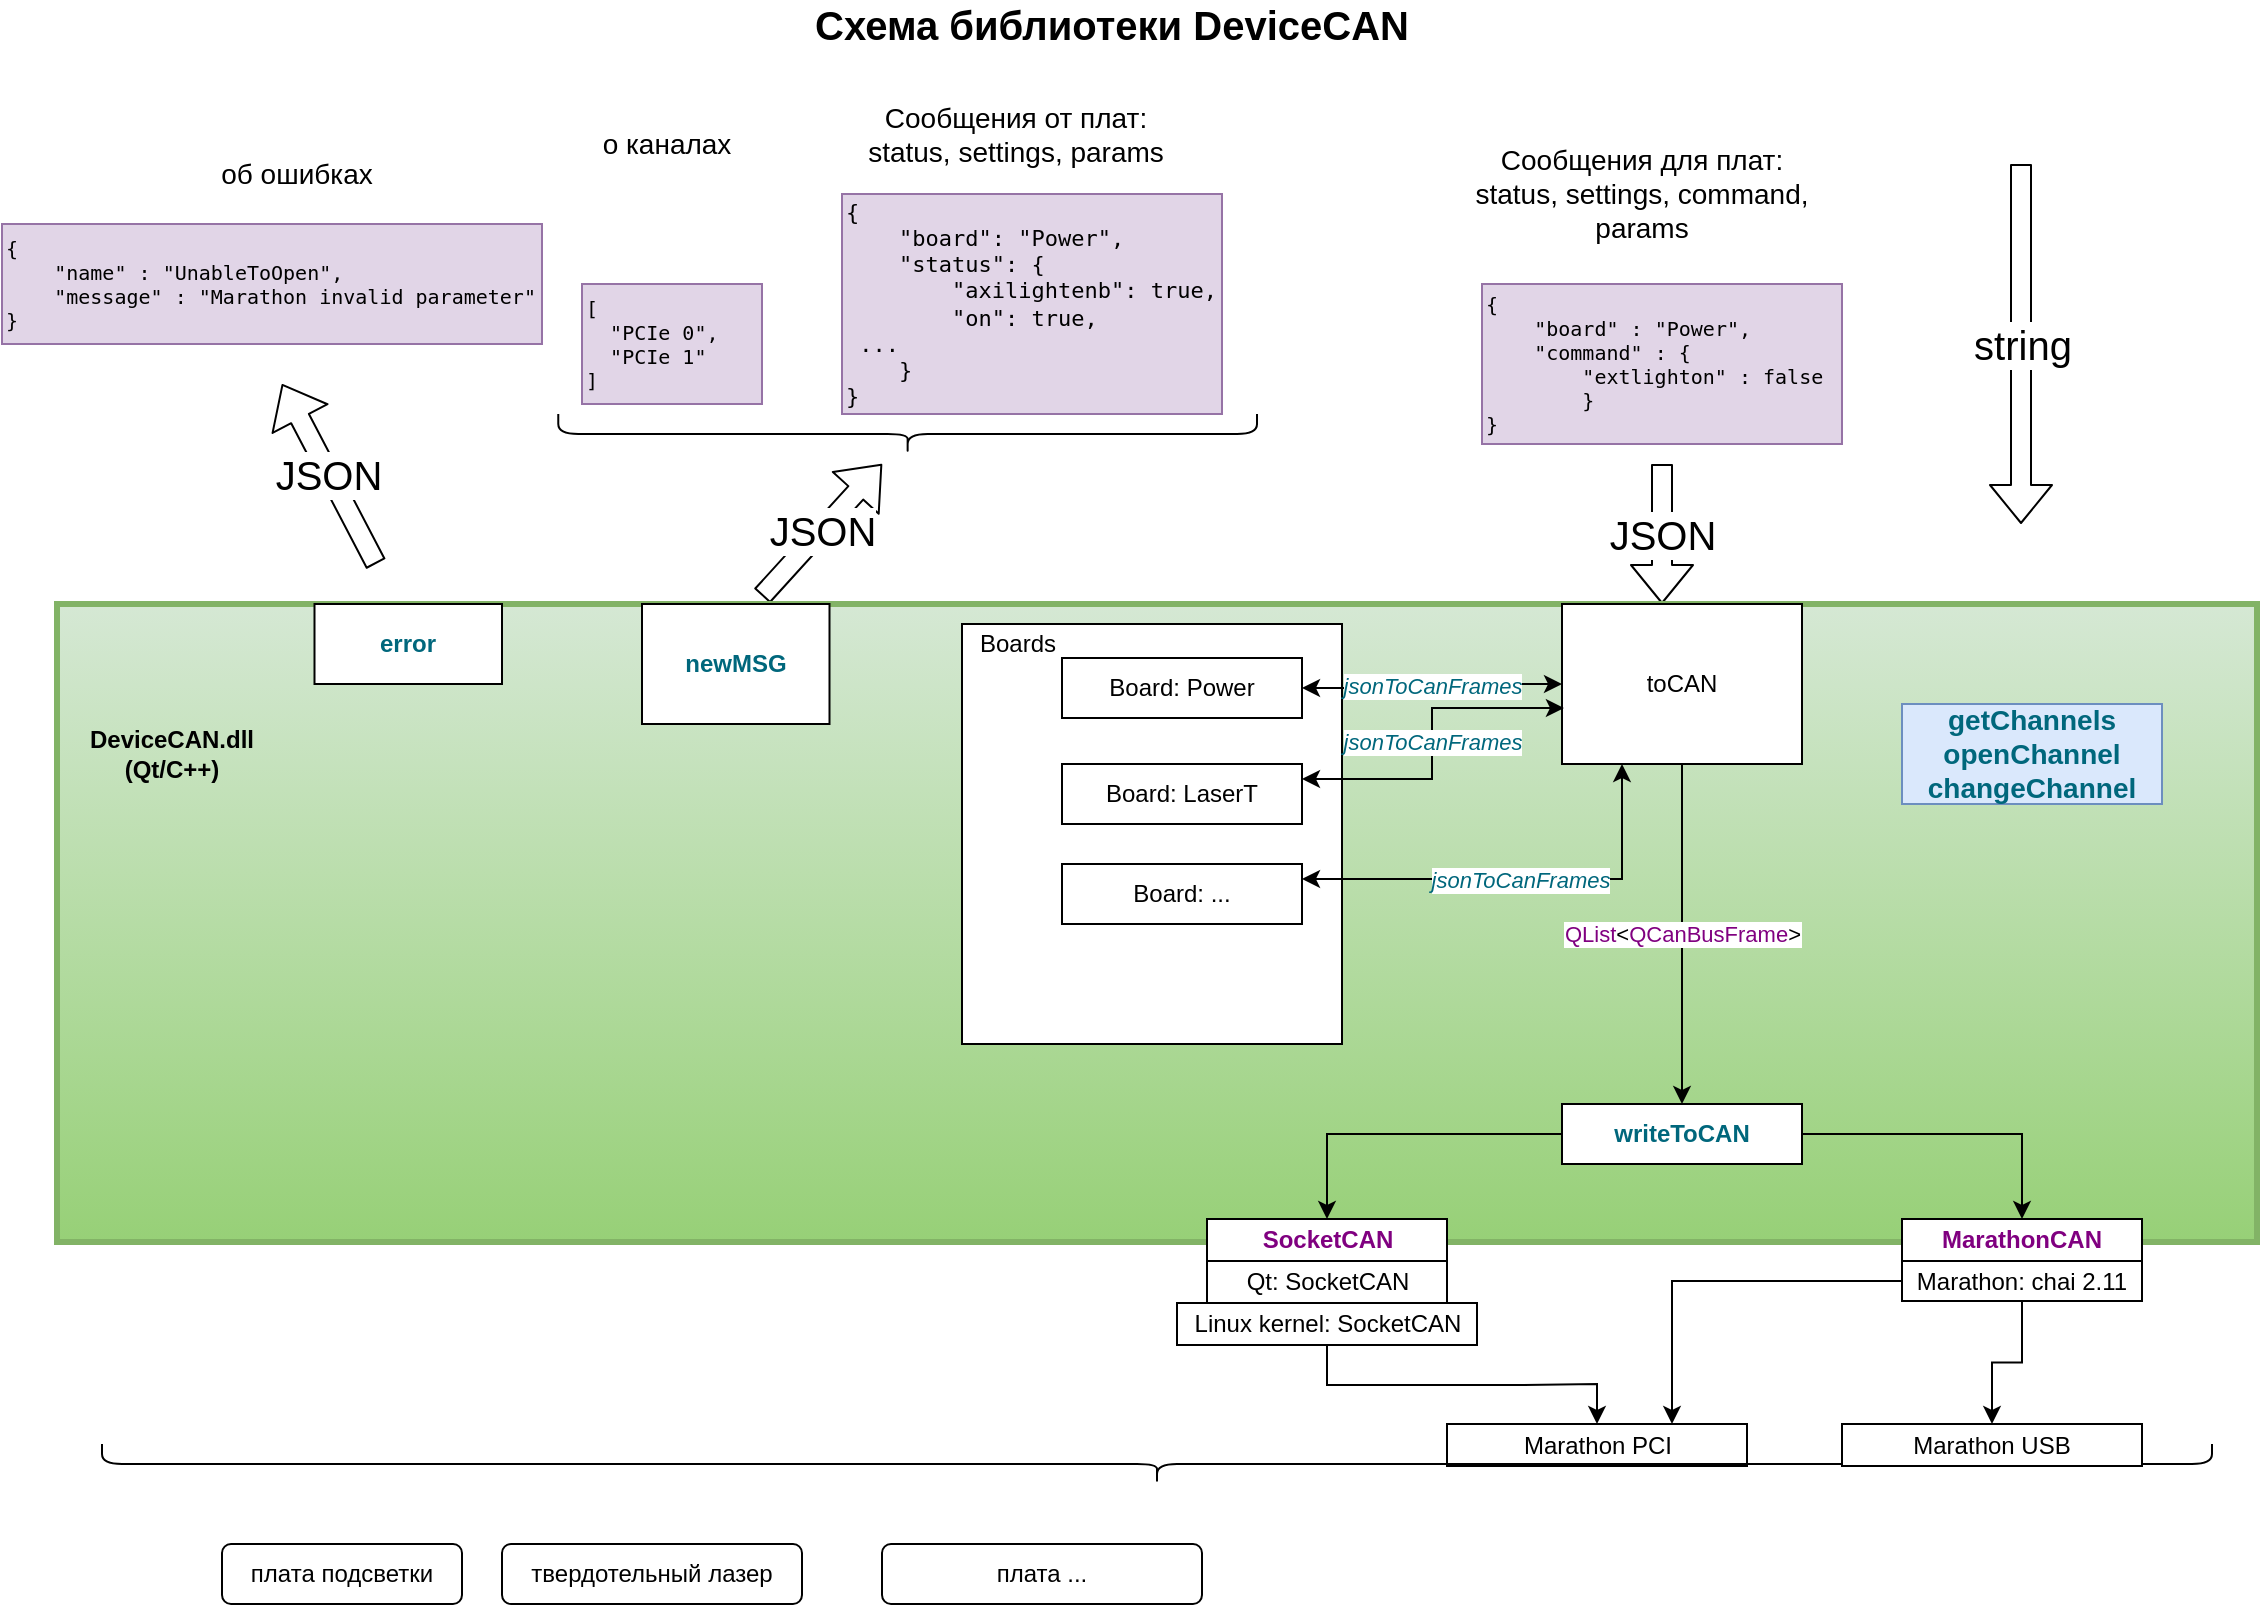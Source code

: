 <mxfile version="14.9.4" type="github">
  <diagram id="o6FBnnh21fnTWob_zk2f" name="Page-1">
    <mxGraphModel dx="1350" dy="764" grid="1" gridSize="10" guides="1" tooltips="1" connect="1" arrows="1" fold="1" page="1" pageScale="1" pageWidth="1169" pageHeight="827" math="0" shadow="0">
      <root>
        <mxCell id="0" />
        <mxCell id="1" parent="0" />
        <mxCell id="WA45sJLJeDe34Si-K1UF-3" value="Схема библиотеки DeviceCAN" style="text;html=1;strokeColor=none;fillColor=none;align=center;verticalAlign=middle;whiteSpace=wrap;rounded=0;fontStyle=1;fontSize=20;" parent="1" vertex="1">
          <mxGeometry x="280" y="20" width="570" height="20" as="geometry" />
        </mxCell>
        <mxCell id="WA45sJLJeDe34Si-K1UF-5" value="JSON" style="shape=flexArrow;endArrow=classic;html=1;fontSize=20;" parent="1" edge="1">
          <mxGeometry width="50" height="50" relative="1" as="geometry">
            <mxPoint x="390" y="316" as="sourcePoint" />
            <mxPoint x="450" y="250" as="targetPoint" />
            <Array as="points" />
          </mxGeometry>
        </mxCell>
        <mxCell id="WA45sJLJeDe34Si-K1UF-11" value="&lt;div style=&quot;font-size: 10px&quot; align=&quot;left&quot;&gt;&lt;pre&gt;&lt;font style=&quot;font-size: 10px&quot;&gt;[&lt;br&gt;&lt;/font&gt;&lt;font style=&quot;font-size: 10px&quot;&gt;&lt;span class=&quot;pl-s&quot;&gt;&lt;span class=&quot;pl-pds&quot;&gt;  &quot;&lt;/span&gt;PCIe 0&lt;span class=&quot;pl-pds&quot;&gt;&quot;&lt;/span&gt;&lt;/span&gt;,&lt;/font&gt;&lt;font style=&quot;font-size: 10px&quot;&gt;&lt;br&gt;&lt;font style=&quot;font-size: 10px&quot;&gt;  &lt;span class=&quot;pl-s&quot;&gt;&lt;span class=&quot;pl-pds&quot;&gt;&quot;&lt;/span&gt;PCIe 1&lt;span class=&quot;pl-pds&quot;&gt;&quot;&lt;/span&gt;&lt;/span&gt;&lt;br&gt;]&lt;/font&gt;&lt;/font&gt;&lt;/pre&gt;&lt;/div&gt;" style="text;html=1;strokeColor=#9673a6;fillColor=#e1d5e7;align=left;verticalAlign=middle;whiteSpace=wrap;rounded=0;fontSize=20;" parent="1" vertex="1">
          <mxGeometry x="300" y="160" width="90" height="60" as="geometry" />
        </mxCell>
        <mxCell id="WA45sJLJeDe34Si-K1UF-13" value="" style="shape=curlyBracket;whiteSpace=wrap;html=1;rounded=1;flipH=1;fontSize=20;rotation=90;" parent="1" vertex="1">
          <mxGeometry x="452.82" y="60.32" width="20" height="349.37" as="geometry" />
        </mxCell>
        <mxCell id="WA45sJLJeDe34Si-K1UF-14" value="&lt;font style=&quot;font-size: 14px&quot;&gt;о каналах&lt;/font&gt;" style="text;html=1;strokeColor=none;fillColor=none;align=center;verticalAlign=middle;whiteSpace=wrap;rounded=0;fontSize=14;" parent="1" vertex="1">
          <mxGeometry x="295" y="65" width="95" height="50" as="geometry" />
        </mxCell>
        <mxCell id="WA45sJLJeDe34Si-K1UF-16" value="&lt;pre style=&quot;font-size: 11px&quot;&gt;&lt;font style=&quot;font-size: 11px&quot;&gt;{&lt;br&gt;    &lt;span class=&quot;pl-s&quot;&gt;&lt;span class=&quot;pl-pds&quot;&gt;&quot;&lt;/span&gt;board&lt;span class=&quot;pl-pds&quot;&gt;&quot;&lt;/span&gt;&lt;/span&gt;: &lt;span class=&quot;pl-s&quot;&gt;&lt;span class=&quot;pl-pds&quot;&gt;&quot;&lt;/span&gt;Power&lt;span class=&quot;pl-pds&quot;&gt;&quot;&lt;/span&gt;&lt;/span&gt;,&lt;br&gt;    &lt;span class=&quot;pl-s&quot;&gt;&lt;span class=&quot;pl-pds&quot;&gt;&quot;&lt;/span&gt;status&lt;span class=&quot;pl-pds&quot;&gt;&quot;&lt;/span&gt;&lt;/span&gt;: {&lt;br&gt;        &lt;span class=&quot;pl-s&quot;&gt;&lt;span class=&quot;pl-pds&quot;&gt;&quot;&lt;/span&gt;axilightenb&lt;span class=&quot;pl-pds&quot;&gt;&quot;&lt;/span&gt;&lt;/span&gt;: &lt;span class=&quot;pl-c1&quot;&gt;true&lt;/span&gt;,&lt;br&gt;        &lt;span class=&quot;pl-s&quot;&gt;&lt;span class=&quot;pl-pds&quot;&gt;&quot;&lt;/span&gt;on&lt;span class=&quot;pl-pds&quot;&gt;&quot;&lt;/span&gt;&lt;/span&gt;: &lt;span class=&quot;pl-c1&quot;&gt;true&lt;/span&gt;,&lt;br&gt;&lt;span class=&quot;pl-c1&quot;&gt;&lt;/span&gt;&lt;span style=&quot;white-space: pre&quot;&gt; &lt;/span&gt;...&lt;br&gt;    }&lt;br&gt;}&lt;/font&gt;&lt;/pre&gt;" style="text;html=1;strokeColor=#9673a6;fillColor=#e1d5e7;align=left;verticalAlign=middle;whiteSpace=wrap;rounded=0;fontSize=20;" parent="1" vertex="1">
          <mxGeometry x="430" y="115" width="190" height="110" as="geometry" />
        </mxCell>
        <mxCell id="WA45sJLJeDe34Si-K1UF-17" value="Сообщения от плат:&lt;br&gt;status, settings, params" style="text;html=1;strokeColor=none;fillColor=none;align=center;verticalAlign=middle;whiteSpace=wrap;rounded=0;fontSize=14;" parent="1" vertex="1">
          <mxGeometry x="423.75" y="60" width="186.25" height="50" as="geometry" />
        </mxCell>
        <mxCell id="WA45sJLJeDe34Si-K1UF-18" value="&lt;div style=&quot;font-size: 10px&quot; align=&quot;left&quot;&gt;&lt;pre&gt;&lt;font style=&quot;font-size: 10px&quot;&gt;{&lt;br&gt;    &lt;span class=&quot;pl-s&quot;&gt;&lt;span class=&quot;pl-pds&quot;&gt;&quot;&lt;/span&gt;name&lt;span class=&quot;pl-pds&quot;&gt;&quot;&lt;/span&gt;&lt;/span&gt; : &lt;span class=&quot;pl-s&quot;&gt;&lt;span class=&quot;pl-pds&quot;&gt;&quot;&lt;/span&gt;UnableToOpen&lt;span class=&quot;pl-pds&quot;&gt;&quot;&lt;/span&gt;&lt;/span&gt;,&lt;br&gt;    &lt;span class=&quot;pl-s&quot;&gt;&lt;span class=&quot;pl-pds&quot;&gt;&quot;&lt;/span&gt;message&lt;span class=&quot;pl-pds&quot;&gt;&quot;&lt;/span&gt;&lt;/span&gt; : &lt;span class=&quot;pl-s&quot;&gt;&lt;span class=&quot;pl-pds&quot;&gt;&quot;&lt;/span&gt;Marathon invalid parameter&lt;span class=&quot;pl-pds&quot;&gt;&quot;&lt;/span&gt;&lt;/span&gt;    &lt;br&gt;}&lt;/font&gt;&lt;/pre&gt;&lt;/div&gt;" style="text;html=1;strokeColor=#9673a6;fillColor=#e1d5e7;align=left;verticalAlign=middle;whiteSpace=wrap;rounded=0;fontSize=20;" parent="1" vertex="1">
          <mxGeometry x="10" y="130" width="270" height="60" as="geometry" />
        </mxCell>
        <mxCell id="WA45sJLJeDe34Si-K1UF-19" value="об ошибках" style="text;html=1;strokeColor=none;fillColor=none;align=center;verticalAlign=middle;whiteSpace=wrap;rounded=0;fontSize=14;" parent="1" vertex="1">
          <mxGeometry x="110" y="80" width="95" height="50" as="geometry" />
        </mxCell>
        <mxCell id="WA45sJLJeDe34Si-K1UF-20" value="JSON" style="shape=flexArrow;endArrow=classic;html=1;fontSize=20;" parent="1" edge="1">
          <mxGeometry width="50" height="50" relative="1" as="geometry">
            <mxPoint x="840" y="250" as="sourcePoint" />
            <mxPoint x="840" y="320" as="targetPoint" />
            <Array as="points" />
          </mxGeometry>
        </mxCell>
        <mxCell id="WA45sJLJeDe34Si-K1UF-21" value="&lt;pre style=&quot;font-size: 10px&quot;&gt;&lt;font style=&quot;font-size: 10px&quot;&gt;{&lt;br&gt;    &lt;span class=&quot;pl-s&quot;&gt;&lt;span class=&quot;pl-pds&quot;&gt;&quot;&lt;/span&gt;board&lt;span class=&quot;pl-pds&quot;&gt;&quot;&lt;/span&gt;&lt;/span&gt; : &lt;span class=&quot;pl-s&quot;&gt;&lt;span class=&quot;pl-pds&quot;&gt;&quot;&lt;/span&gt;Power&lt;span class=&quot;pl-pds&quot;&gt;&quot;&lt;/span&gt;&lt;/span&gt;,&lt;br&gt;    &lt;span class=&quot;pl-s&quot;&gt;&lt;span class=&quot;pl-pds&quot;&gt;&quot;&lt;/span&gt;command&lt;span class=&quot;pl-pds&quot;&gt;&quot;&lt;/span&gt;&lt;/span&gt; : {&lt;br&gt;        &lt;span class=&quot;pl-s&quot;&gt;&lt;span class=&quot;pl-pds&quot;&gt;&quot;&lt;/span&gt;extlighton&lt;span class=&quot;pl-pds&quot;&gt;&quot;&lt;/span&gt;&lt;/span&gt; : &lt;span class=&quot;pl-c1&quot;&gt;false&lt;/span&gt;&lt;br&gt;        }&lt;br&gt;}&lt;/font&gt;&lt;/pre&gt;" style="text;html=1;strokeColor=#9673a6;fillColor=#e1d5e7;align=left;verticalAlign=middle;whiteSpace=wrap;rounded=0;fontSize=20;" parent="1" vertex="1">
          <mxGeometry x="750" y="160" width="180" height="80" as="geometry" />
        </mxCell>
        <mxCell id="WA45sJLJeDe34Si-K1UF-22" value="Сообщения для плат:&lt;br&gt;status, settings, command, params" style="text;html=1;strokeColor=none;fillColor=none;align=center;verticalAlign=middle;whiteSpace=wrap;rounded=0;fontSize=14;" parent="1" vertex="1">
          <mxGeometry x="736.87" y="90" width="186.25" height="50" as="geometry" />
        </mxCell>
        <mxCell id="WA45sJLJeDe34Si-K1UF-29" value="string" style="shape=flexArrow;endArrow=classic;html=1;fontSize=20;" parent="1" edge="1">
          <mxGeometry width="50" height="50" relative="1" as="geometry">
            <mxPoint x="1019.5" y="100" as="sourcePoint" />
            <mxPoint x="1019.5" y="280" as="targetPoint" />
            <Array as="points" />
          </mxGeometry>
        </mxCell>
        <mxCell id="WA45sJLJeDe34Si-K1UF-48" value="&lt;b&gt;&lt;br&gt;&lt;/b&gt;" style="rounded=0;whiteSpace=wrap;html=1;fontSize=14;fillColor=#d5e8d4;strokeColor=#82b366;gradientColor=#97d077;strokeWidth=3;" parent="1" vertex="1">
          <mxGeometry x="37.5" y="320" width="1100" height="319" as="geometry" />
        </mxCell>
        <mxCell id="NdoguJuQsjqrLEw7FO3E-3" value="&lt;b&gt;DeviceCAN.dll (Qt/C++)&lt;/b&gt;" style="text;html=1;strokeColor=none;fillColor=none;align=center;verticalAlign=middle;whiteSpace=wrap;rounded=0;" vertex="1" parent="1">
          <mxGeometry x="50" y="377" width="90" height="36" as="geometry" />
        </mxCell>
        <mxCell id="WA45sJLJeDe34Si-K1UF-27" value="&lt;span style=&quot;font-weight: 600 ; color: #00677c&quot;&gt;getChannels&lt;/span&gt;&lt;span style=&quot;font-weight: 600 ; color: #00677c&quot;&gt;&lt;br&gt;openChannel&lt;br&gt;&lt;/span&gt;&lt;span style=&quot;font-weight: 600 ; color: #00677c&quot;&gt;changeChannel&lt;/span&gt;" style="text;html=1;strokeColor=#6c8ebf;fillColor=#dae8fc;align=center;verticalAlign=middle;whiteSpace=wrap;rounded=0;fontSize=14;" parent="1" vertex="1">
          <mxGeometry x="960" y="370" width="130" height="50" as="geometry" />
        </mxCell>
        <mxCell id="NdoguJuQsjqrLEw7FO3E-22" value="&lt;span style=&quot;color: #c0c0c0&quot;&gt; &lt;/span&gt;&lt;span style=&quot;color: #800080&quot;&gt;QList&lt;/span&gt;&amp;lt;&lt;span style=&quot;color: #800080&quot;&gt;QCanBusFrame&lt;/span&gt;&amp;gt;" style="edgeStyle=orthogonalEdgeStyle;rounded=0;orthogonalLoop=1;jettySize=auto;html=1;exitX=0.5;exitY=1;exitDx=0;exitDy=0;" edge="1" parent="1" source="NdoguJuQsjqrLEw7FO3E-4" target="NdoguJuQsjqrLEw7FO3E-21">
          <mxGeometry relative="1" as="geometry" />
        </mxCell>
        <mxCell id="NdoguJuQsjqrLEw7FO3E-4" value="toCAN" style="rounded=0;whiteSpace=wrap;html=1;" vertex="1" parent="1">
          <mxGeometry x="790" y="320" width="120" height="80" as="geometry" />
        </mxCell>
        <mxCell id="NdoguJuQsjqrLEw7FO3E-5" value="Qt: SocketCAN" style="rounded=0;whiteSpace=wrap;html=1;" vertex="1" parent="1">
          <mxGeometry x="612.5" y="648.5" width="120" height="21" as="geometry" />
        </mxCell>
        <mxCell id="NdoguJuQsjqrLEw7FO3E-15" style="edgeStyle=orthogonalEdgeStyle;rounded=0;orthogonalLoop=1;jettySize=auto;html=1;entryX=0.75;entryY=0;entryDx=0;entryDy=0;" edge="1" parent="1" source="NdoguJuQsjqrLEw7FO3E-6" target="NdoguJuQsjqrLEw7FO3E-8">
          <mxGeometry relative="1" as="geometry" />
        </mxCell>
        <mxCell id="NdoguJuQsjqrLEw7FO3E-19" style="edgeStyle=orthogonalEdgeStyle;rounded=0;orthogonalLoop=1;jettySize=auto;html=1;" edge="1" parent="1" source="NdoguJuQsjqrLEw7FO3E-6" target="NdoguJuQsjqrLEw7FO3E-18">
          <mxGeometry relative="1" as="geometry" />
        </mxCell>
        <mxCell id="NdoguJuQsjqrLEw7FO3E-6" value="Marathon: chai 2.11" style="rounded=0;whiteSpace=wrap;html=1;" vertex="1" parent="1">
          <mxGeometry x="960" y="648.5" width="120" height="20" as="geometry" />
        </mxCell>
        <mxCell id="NdoguJuQsjqrLEw7FO3E-11" style="edgeStyle=orthogonalEdgeStyle;rounded=0;orthogonalLoop=1;jettySize=auto;html=1;" edge="1" parent="1" source="NdoguJuQsjqrLEw7FO3E-7" target="NdoguJuQsjqrLEw7FO3E-8">
          <mxGeometry relative="1" as="geometry" />
        </mxCell>
        <mxCell id="NdoguJuQsjqrLEw7FO3E-7" value="Linux kernel: SocketCAN" style="rounded=0;whiteSpace=wrap;html=1;" vertex="1" parent="1">
          <mxGeometry x="597.5" y="669.5" width="150" height="21" as="geometry" />
        </mxCell>
        <mxCell id="NdoguJuQsjqrLEw7FO3E-8" value="Marathon PCI" style="rounded=0;whiteSpace=wrap;html=1;" vertex="1" parent="1">
          <mxGeometry x="732.5" y="730" width="150" height="21" as="geometry" />
        </mxCell>
        <mxCell id="NdoguJuQsjqrLEw7FO3E-9" value="&lt;div&gt;плата подсветки&lt;/div&gt;" style="rounded=1;whiteSpace=wrap;html=1;" vertex="1" parent="1">
          <mxGeometry x="120" y="790" width="120" height="30" as="geometry" />
        </mxCell>
        <mxCell id="NdoguJuQsjqrLEw7FO3E-10" value="" style="shape=curlyBracket;whiteSpace=wrap;html=1;rounded=1;flipH=1;fontSize=20;rotation=90;" vertex="1" parent="1">
          <mxGeometry x="577.5" y="222.5" width="20" height="1055" as="geometry" />
        </mxCell>
        <mxCell id="NdoguJuQsjqrLEw7FO3E-12" value="твердотельный лазер" style="rounded=1;whiteSpace=wrap;html=1;" vertex="1" parent="1">
          <mxGeometry x="260" y="790" width="150" height="30" as="geometry" />
        </mxCell>
        <mxCell id="NdoguJuQsjqrLEw7FO3E-13" value="&lt;div&gt;плата ...&lt;br&gt;&lt;/div&gt;" style="rounded=1;whiteSpace=wrap;html=1;" vertex="1" parent="1">
          <mxGeometry x="450" y="790" width="160" height="30" as="geometry" />
        </mxCell>
        <mxCell id="NdoguJuQsjqrLEw7FO3E-16" value="&lt;span style=&quot;font-weight: 600 ; color: #800080&quot;&gt;SocketCAN&lt;/span&gt;" style="rounded=0;whiteSpace=wrap;html=1;" vertex="1" parent="1">
          <mxGeometry x="612.5" y="627.5" width="120" height="21" as="geometry" />
        </mxCell>
        <mxCell id="NdoguJuQsjqrLEw7FO3E-17" value="&lt;span style=&quot;font-weight: 600 ; color: #800080&quot;&gt;MarathonCAN&lt;/span&gt;" style="rounded=0;whiteSpace=wrap;html=1;" vertex="1" parent="1">
          <mxGeometry x="960" y="627.5" width="120" height="21" as="geometry" />
        </mxCell>
        <mxCell id="NdoguJuQsjqrLEw7FO3E-18" value="Marathon USB" style="rounded=0;whiteSpace=wrap;html=1;" vertex="1" parent="1">
          <mxGeometry x="930" y="730" width="150" height="21" as="geometry" />
        </mxCell>
        <mxCell id="NdoguJuQsjqrLEw7FO3E-27" style="edgeStyle=orthogonalEdgeStyle;rounded=0;orthogonalLoop=1;jettySize=auto;html=1;" edge="1" parent="1" source="NdoguJuQsjqrLEw7FO3E-21" target="NdoguJuQsjqrLEw7FO3E-16">
          <mxGeometry relative="1" as="geometry" />
        </mxCell>
        <mxCell id="NdoguJuQsjqrLEw7FO3E-28" style="edgeStyle=orthogonalEdgeStyle;rounded=0;orthogonalLoop=1;jettySize=auto;html=1;entryX=0.5;entryY=0;entryDx=0;entryDy=0;" edge="1" parent="1" source="NdoguJuQsjqrLEw7FO3E-21" target="NdoguJuQsjqrLEw7FO3E-17">
          <mxGeometry relative="1" as="geometry" />
        </mxCell>
        <mxCell id="NdoguJuQsjqrLEw7FO3E-21" value="&lt;span style=&quot;font-weight: 600 ; color: #00677c&quot;&gt;writeToCAN&lt;/span&gt;" style="rounded=0;whiteSpace=wrap;html=1;" vertex="1" parent="1">
          <mxGeometry x="790" y="570" width="120" height="30" as="geometry" />
        </mxCell>
        <mxCell id="NdoguJuQsjqrLEw7FO3E-34" value="&lt;span style=&quot;font-weight: 600 ; color: #00677c&quot;&gt;newMSG&lt;/span&gt;" style="rounded=0;whiteSpace=wrap;html=1;" vertex="1" parent="1">
          <mxGeometry x="330" y="320" width="93.75" height="60" as="geometry" />
        </mxCell>
        <mxCell id="NdoguJuQsjqrLEw7FO3E-35" value="" style="rounded=0;whiteSpace=wrap;html=1;" vertex="1" parent="1">
          <mxGeometry x="490" y="330" width="190" height="210" as="geometry" />
        </mxCell>
        <mxCell id="NdoguJuQsjqrLEw7FO3E-23" value="Board: Power" style="rounded=0;whiteSpace=wrap;html=1;" vertex="1" parent="1">
          <mxGeometry x="540" y="347" width="120" height="30" as="geometry" />
        </mxCell>
        <mxCell id="NdoguJuQsjqrLEw7FO3E-24" value="Board: LaserT" style="rounded=0;whiteSpace=wrap;html=1;" vertex="1" parent="1">
          <mxGeometry x="540" y="400" width="120" height="30" as="geometry" />
        </mxCell>
        <mxCell id="NdoguJuQsjqrLEw7FO3E-25" value="Board: ..." style="rounded=0;whiteSpace=wrap;html=1;" vertex="1" parent="1">
          <mxGeometry x="540" y="450" width="120" height="30" as="geometry" />
        </mxCell>
        <mxCell id="NdoguJuQsjqrLEw7FO3E-31" value="&lt;span style=&quot;font-style: italic ; color: #00677c&quot;&gt;jsonToCanFrames&lt;/span&gt;" style="edgeStyle=orthogonalEdgeStyle;rounded=0;orthogonalLoop=1;jettySize=auto;html=1;entryX=1;entryY=0.5;entryDx=0;entryDy=0;startArrow=classic;startFill=1;" edge="1" parent="1" source="NdoguJuQsjqrLEw7FO3E-4" target="NdoguJuQsjqrLEw7FO3E-23">
          <mxGeometry relative="1" as="geometry" />
        </mxCell>
        <mxCell id="NdoguJuQsjqrLEw7FO3E-32" value="&lt;span style=&quot;font-style: italic ; color: #00677c&quot;&gt;jsonToCanFrames&lt;/span&gt;" style="edgeStyle=orthogonalEdgeStyle;rounded=0;orthogonalLoop=1;jettySize=auto;html=1;entryX=1;entryY=0.25;entryDx=0;entryDy=0;startArrow=classic;startFill=1;exitX=0.008;exitY=0.65;exitDx=0;exitDy=0;exitPerimeter=0;" edge="1" parent="1" source="NdoguJuQsjqrLEw7FO3E-4" target="NdoguJuQsjqrLEw7FO3E-24">
          <mxGeometry relative="1" as="geometry">
            <mxPoint x="770" y="420" as="sourcePoint" />
            <mxPoint x="650" y="415" as="targetPoint" />
          </mxGeometry>
        </mxCell>
        <mxCell id="NdoguJuQsjqrLEw7FO3E-33" value="&lt;span style=&quot;font-style: italic ; color: #00677c&quot;&gt;jsonToCanFrames&lt;/span&gt;" style="edgeStyle=orthogonalEdgeStyle;rounded=0;orthogonalLoop=1;jettySize=auto;html=1;entryX=1;entryY=0.25;entryDx=0;entryDy=0;startArrow=classic;startFill=1;exitX=0.25;exitY=1;exitDx=0;exitDy=0;" edge="1" parent="1" source="NdoguJuQsjqrLEw7FO3E-4" target="NdoguJuQsjqrLEw7FO3E-25">
          <mxGeometry relative="1" as="geometry">
            <mxPoint x="780" y="462.5" as="sourcePoint" />
            <mxPoint x="650" y="490" as="targetPoint" />
          </mxGeometry>
        </mxCell>
        <mxCell id="NdoguJuQsjqrLEw7FO3E-36" value="Boards" style="text;html=1;strokeColor=none;fillColor=none;align=center;verticalAlign=middle;whiteSpace=wrap;rounded=0;" vertex="1" parent="1">
          <mxGeometry x="497.5" y="330" width="40" height="20" as="geometry" />
        </mxCell>
        <mxCell id="NdoguJuQsjqrLEw7FO3E-39" value="JSON" style="shape=flexArrow;endArrow=classic;html=1;fontSize=20;" edge="1" parent="1">
          <mxGeometry width="50" height="50" relative="1" as="geometry">
            <mxPoint x="197" y="300" as="sourcePoint" />
            <mxPoint x="150" y="210" as="targetPoint" />
            <Array as="points" />
          </mxGeometry>
        </mxCell>
        <mxCell id="NdoguJuQsjqrLEw7FO3E-40" value="&lt;span style=&quot;font-weight: 600 ; color: #00677c&quot;&gt;error&lt;/span&gt;" style="rounded=0;whiteSpace=wrap;html=1;" vertex="1" parent="1">
          <mxGeometry x="166.25" y="320" width="93.75" height="40" as="geometry" />
        </mxCell>
      </root>
    </mxGraphModel>
  </diagram>
</mxfile>
